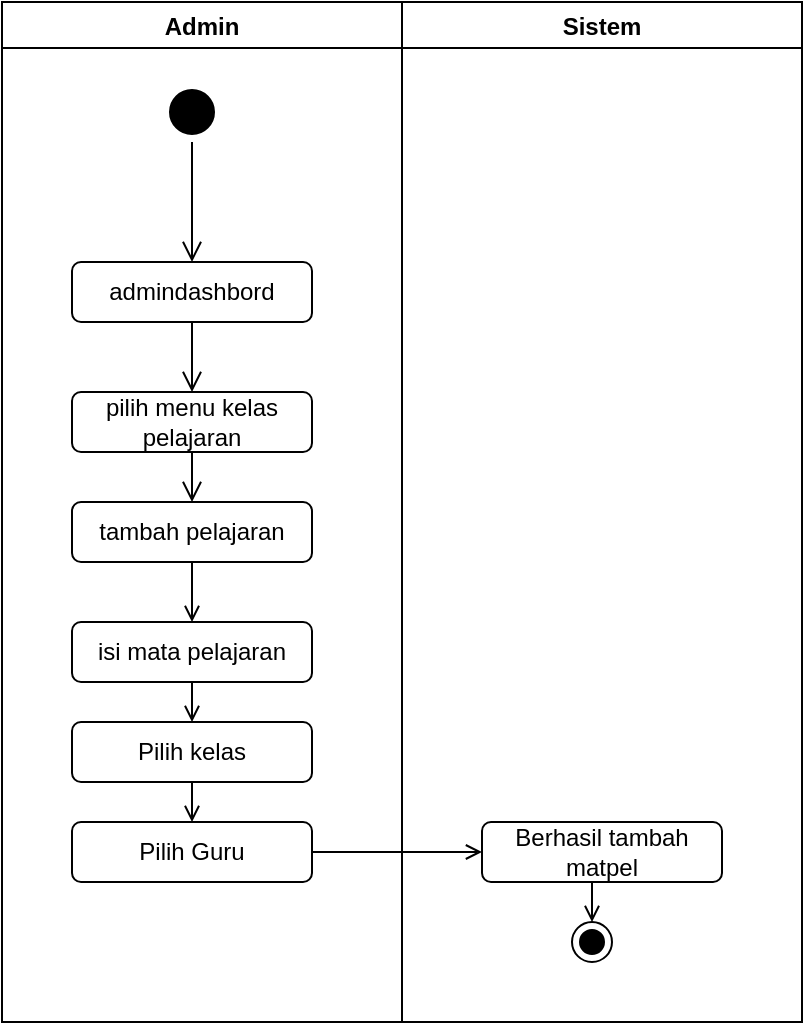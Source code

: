 <mxfile version="17.4.2" type="device"><diagram id="y4pw4Xq9D8z0rmcn8-Hm" name="Page-1"><mxGraphModel dx="862" dy="553" grid="1" gridSize="10" guides="1" tooltips="1" connect="1" arrows="1" fold="1" page="1" pageScale="1" pageWidth="850" pageHeight="1100" math="0" shadow="0"><root><mxCell id="0"/><mxCell id="1" parent="0"/><mxCell id="YwZi77vBKMdH44jpyK1M-1" value="Admin" style="swimlane;" vertex="1" parent="1"><mxGeometry x="130" y="60" width="200" height="510" as="geometry"/></mxCell><mxCell id="YwZi77vBKMdH44jpyK1M-2" value="" style="ellipse;html=1;shape=startState;fillColor=#000000;strokeColor=#000000;" vertex="1" parent="YwZi77vBKMdH44jpyK1M-1"><mxGeometry x="80" y="40" width="30" height="30" as="geometry"/></mxCell><mxCell id="YwZi77vBKMdH44jpyK1M-3" value="" style="edgeStyle=orthogonalEdgeStyle;html=1;verticalAlign=bottom;endArrow=open;endSize=8;strokeColor=#000000;rounded=0;" edge="1" parent="YwZi77vBKMdH44jpyK1M-1" source="YwZi77vBKMdH44jpyK1M-2"><mxGeometry relative="1" as="geometry"><mxPoint x="95" y="130" as="targetPoint"/></mxGeometry></mxCell><mxCell id="YwZi77vBKMdH44jpyK1M-4" value="admindashbord" style="rounded=1;whiteSpace=wrap;html=1;strokeColor=#000000;" vertex="1" parent="YwZi77vBKMdH44jpyK1M-1"><mxGeometry x="35" y="130" width="120" height="30" as="geometry"/></mxCell><mxCell id="YwZi77vBKMdH44jpyK1M-5" value="pilih menu kelas pelajaran" style="rounded=1;whiteSpace=wrap;html=1;strokeColor=#000000;" vertex="1" parent="YwZi77vBKMdH44jpyK1M-1"><mxGeometry x="35" y="195" width="120" height="30" as="geometry"/></mxCell><mxCell id="YwZi77vBKMdH44jpyK1M-6" value="" style="edgeStyle=orthogonalEdgeStyle;html=1;verticalAlign=bottom;endArrow=open;endSize=8;strokeColor=#000000;rounded=0;entryX=0.5;entryY=0;entryDx=0;entryDy=0;exitX=0.5;exitY=1;exitDx=0;exitDy=0;" edge="1" parent="YwZi77vBKMdH44jpyK1M-1" source="YwZi77vBKMdH44jpyK1M-4" target="YwZi77vBKMdH44jpyK1M-5"><mxGeometry relative="1" as="geometry"><mxPoint x="105" y="140" as="targetPoint"/><mxPoint x="105" y="80" as="sourcePoint"/></mxGeometry></mxCell><mxCell id="YwZi77vBKMdH44jpyK1M-7" style="edgeStyle=orthogonalEdgeStyle;rounded=0;orthogonalLoop=1;jettySize=auto;html=1;exitX=0.5;exitY=1;exitDx=0;exitDy=0;endArrow=open;endFill=0;" edge="1" parent="YwZi77vBKMdH44jpyK1M-1" source="YwZi77vBKMdH44jpyK1M-8" target="YwZi77vBKMdH44jpyK1M-11"><mxGeometry relative="1" as="geometry"/></mxCell><mxCell id="YwZi77vBKMdH44jpyK1M-8" value="tambah pelajaran" style="rounded=1;whiteSpace=wrap;html=1;strokeColor=#000000;" vertex="1" parent="YwZi77vBKMdH44jpyK1M-1"><mxGeometry x="35" y="250" width="120" height="30" as="geometry"/></mxCell><mxCell id="YwZi77vBKMdH44jpyK1M-9" value="" style="edgeStyle=orthogonalEdgeStyle;html=1;verticalAlign=bottom;endArrow=open;endSize=8;strokeColor=#000000;rounded=0;entryX=0.5;entryY=0;entryDx=0;entryDy=0;exitX=0.5;exitY=1;exitDx=0;exitDy=0;" edge="1" parent="YwZi77vBKMdH44jpyK1M-1" source="YwZi77vBKMdH44jpyK1M-5" target="YwZi77vBKMdH44jpyK1M-8"><mxGeometry relative="1" as="geometry"><mxPoint x="105" y="205" as="targetPoint"/><mxPoint x="100" y="230" as="sourcePoint"/></mxGeometry></mxCell><mxCell id="YwZi77vBKMdH44jpyK1M-10" style="edgeStyle=orthogonalEdgeStyle;rounded=0;orthogonalLoop=1;jettySize=auto;html=1;exitX=0.5;exitY=1;exitDx=0;exitDy=0;entryX=0.5;entryY=0;entryDx=0;entryDy=0;endArrow=open;endFill=0;" edge="1" parent="YwZi77vBKMdH44jpyK1M-1" source="YwZi77vBKMdH44jpyK1M-11" target="YwZi77vBKMdH44jpyK1M-13"><mxGeometry relative="1" as="geometry"/></mxCell><mxCell id="YwZi77vBKMdH44jpyK1M-11" value="isi mata pelajaran" style="rounded=1;whiteSpace=wrap;html=1;strokeColor=#000000;" vertex="1" parent="YwZi77vBKMdH44jpyK1M-1"><mxGeometry x="35" y="310" width="120" height="30" as="geometry"/></mxCell><mxCell id="YwZi77vBKMdH44jpyK1M-12" style="edgeStyle=orthogonalEdgeStyle;rounded=0;orthogonalLoop=1;jettySize=auto;html=1;exitX=0.5;exitY=1;exitDx=0;exitDy=0;entryX=0.5;entryY=0;entryDx=0;entryDy=0;endArrow=open;endFill=0;" edge="1" parent="YwZi77vBKMdH44jpyK1M-1" source="YwZi77vBKMdH44jpyK1M-13" target="YwZi77vBKMdH44jpyK1M-14"><mxGeometry relative="1" as="geometry"/></mxCell><mxCell id="YwZi77vBKMdH44jpyK1M-13" value="Pilih kelas" style="rounded=1;whiteSpace=wrap;html=1;strokeColor=#000000;" vertex="1" parent="YwZi77vBKMdH44jpyK1M-1"><mxGeometry x="35" y="360" width="120" height="30" as="geometry"/></mxCell><mxCell id="YwZi77vBKMdH44jpyK1M-14" value="Pilih Guru" style="rounded=1;whiteSpace=wrap;html=1;strokeColor=#000000;" vertex="1" parent="YwZi77vBKMdH44jpyK1M-1"><mxGeometry x="35" y="410" width="120" height="30" as="geometry"/></mxCell><mxCell id="YwZi77vBKMdH44jpyK1M-15" value="Sistem" style="swimlane;" vertex="1" parent="1"><mxGeometry x="330" y="60" width="200" height="510" as="geometry"/></mxCell><mxCell id="YwZi77vBKMdH44jpyK1M-16" value="" style="ellipse;html=1;shape=endState;fillColor=#000000;strokeColor=#000000;" vertex="1" parent="YwZi77vBKMdH44jpyK1M-15"><mxGeometry x="85" y="460" width="20" height="20" as="geometry"/></mxCell><mxCell id="YwZi77vBKMdH44jpyK1M-17" style="edgeStyle=orthogonalEdgeStyle;rounded=0;orthogonalLoop=1;jettySize=auto;html=1;exitX=0.5;exitY=1;exitDx=0;exitDy=0;entryX=0.5;entryY=0;entryDx=0;entryDy=0;endArrow=open;endFill=0;" edge="1" parent="YwZi77vBKMdH44jpyK1M-15" source="YwZi77vBKMdH44jpyK1M-18" target="YwZi77vBKMdH44jpyK1M-16"><mxGeometry relative="1" as="geometry"/></mxCell><mxCell id="YwZi77vBKMdH44jpyK1M-18" value="Berhasil tambah matpel" style="rounded=1;whiteSpace=wrap;html=1;strokeColor=#000000;" vertex="1" parent="YwZi77vBKMdH44jpyK1M-15"><mxGeometry x="40" y="410" width="120" height="30" as="geometry"/></mxCell><mxCell id="YwZi77vBKMdH44jpyK1M-19" style="edgeStyle=orthogonalEdgeStyle;rounded=0;orthogonalLoop=1;jettySize=auto;html=1;exitX=1;exitY=0.5;exitDx=0;exitDy=0;entryX=0;entryY=0.5;entryDx=0;entryDy=0;endArrow=open;endFill=0;" edge="1" parent="1" source="YwZi77vBKMdH44jpyK1M-14" target="YwZi77vBKMdH44jpyK1M-18"><mxGeometry relative="1" as="geometry"/></mxCell></root></mxGraphModel></diagram></mxfile>